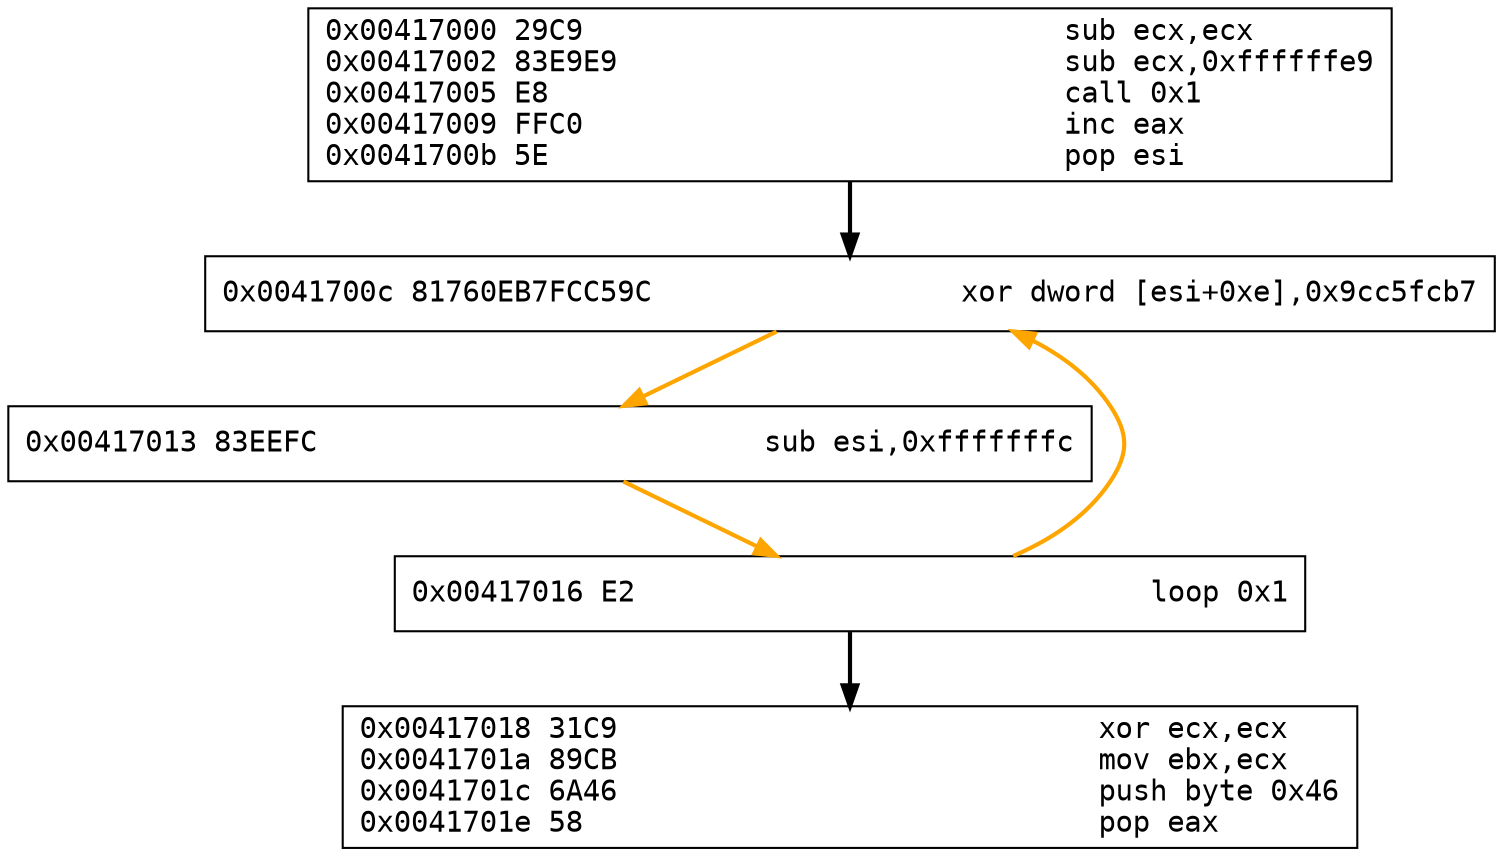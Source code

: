 digraph G {
	//rankdir=LR
	node [fontname=Courier, labeljust=r];
	 "0x9760818" [shape=box, label = "0x00417000 29C9                            sub ecx,ecx\l0x00417002 83E9E9                          sub ecx,0xffffffe9\l0x00417005 E8                              call 0x1\l0x00417009 FFC0                            inc eax\l0x0041700b 5E                              pop esi\l"]
	 "0x9764ac8" [shape=box, label = "0x0041700c 81760EB7FCC59C                  xor dword [esi+0xe],0x9cc5fcb7\l"]
	 "0x9764d38" [shape=box, label = "0x00417013 83EEFC                          sub esi,0xfffffffc\l"]
	 "0x9762970" [shape=box, label = "0x00417016 E2                              loop 0x1\l"]
	 "0x9762a70" [shape=box, label = "0x00417018 31C9                            xor ecx,ecx\l0x0041701a 89CB                            mov ebx,ecx\l0x0041701c 6A46                            push byte 0x46\l0x0041701e 58                              pop eax\l"]
	 "0x9760818" -> "0x9764ac8" [style = bold ]
	 "0x9764ac8" -> "0x9764d38" [style = bold, color=orange ]
	 "0x9764d38" -> "0x9762970" [style = bold, color=orange ]
	 "0x9762970" -> "0x9764ac8" [style = bold, color=orange ]
	 "0x9762970" -> "0x9762a70" [style = bold ]
}